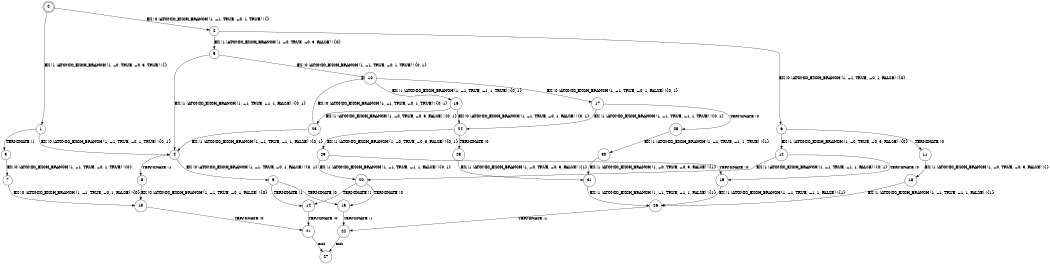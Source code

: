 digraph BCG {
size = "7, 10.5";
center = TRUE;
node [shape = circle];
0 [peripheries = 2];
0 -> 1 [label = "EX !1 !ATOMIC_EXCH_BRANCH (1, +0, TRUE, +0, 3, TRUE) !{}"];
0 -> 2 [label = "EX !0 !ATOMIC_EXCH_BRANCH (1, +1, TRUE, +0, 1, TRUE) !{}"];
1 -> 3 [label = "TERMINATE !1"];
1 -> 4 [label = "EX !0 !ATOMIC_EXCH_BRANCH (1, +1, TRUE, +0, 1, TRUE) !{0, 1}"];
2 -> 5 [label = "EX !1 !ATOMIC_EXCH_BRANCH (1, +0, TRUE, +0, 3, FALSE) !{0}"];
2 -> 6 [label = "EX !0 !ATOMIC_EXCH_BRANCH (1, +1, TRUE, +0, 1, FALSE) !{0}"];
3 -> 7 [label = "EX !0 !ATOMIC_EXCH_BRANCH (1, +1, TRUE, +0, 1, TRUE) !{0}"];
4 -> 8 [label = "TERMINATE !1"];
4 -> 9 [label = "EX !0 !ATOMIC_EXCH_BRANCH (1, +1, TRUE, +0, 1, FALSE) !{0, 1}"];
5 -> 4 [label = "EX !1 !ATOMIC_EXCH_BRANCH (1, +1, TRUE, +1, 1, FALSE) !{0, 1}"];
5 -> 10 [label = "EX !0 !ATOMIC_EXCH_BRANCH (1, +1, TRUE, +0, 1, TRUE) !{0, 1}"];
6 -> 11 [label = "TERMINATE !0"];
6 -> 12 [label = "EX !1 !ATOMIC_EXCH_BRANCH (1, +0, TRUE, +0, 3, FALSE) !{0}"];
7 -> 13 [label = "EX !0 !ATOMIC_EXCH_BRANCH (1, +1, TRUE, +0, 1, FALSE) !{0}"];
8 -> 13 [label = "EX !0 !ATOMIC_EXCH_BRANCH (1, +1, TRUE, +0, 1, FALSE) !{0}"];
9 -> 14 [label = "TERMINATE !1"];
9 -> 15 [label = "TERMINATE !0"];
10 -> 16 [label = "EX !1 !ATOMIC_EXCH_BRANCH (1, +1, TRUE, +1, 1, TRUE) !{0, 1}"];
10 -> 17 [label = "EX !0 !ATOMIC_EXCH_BRANCH (1, +1, TRUE, +0, 1, FALSE) !{0, 1}"];
11 -> 18 [label = "EX !1 !ATOMIC_EXCH_BRANCH (1, +0, TRUE, +0, 3, FALSE) !{}"];
12 -> 19 [label = "TERMINATE !0"];
12 -> 20 [label = "EX !1 !ATOMIC_EXCH_BRANCH (1, +1, TRUE, +1, 1, FALSE) !{0, 1}"];
13 -> 21 [label = "TERMINATE !0"];
14 -> 21 [label = "TERMINATE !0"];
15 -> 22 [label = "TERMINATE !1"];
16 -> 23 [label = "EX !1 !ATOMIC_EXCH_BRANCH (1, +0, TRUE, +0, 3, FALSE) !{0, 1}"];
16 -> 24 [label = "EX !0 !ATOMIC_EXCH_BRANCH (1, +1, TRUE, +0, 1, FALSE) !{0, 1}"];
17 -> 25 [label = "TERMINATE !0"];
17 -> 24 [label = "EX !1 !ATOMIC_EXCH_BRANCH (1, +1, TRUE, +1, 1, TRUE) !{0, 1}"];
18 -> 26 [label = "EX !1 !ATOMIC_EXCH_BRANCH (1, +1, TRUE, +1, 1, FALSE) !{1}"];
19 -> 26 [label = "EX !1 !ATOMIC_EXCH_BRANCH (1, +1, TRUE, +1, 1, FALSE) !{1}"];
20 -> 14 [label = "TERMINATE !1"];
20 -> 15 [label = "TERMINATE !0"];
21 -> 27 [label = "exit"];
22 -> 27 [label = "exit"];
23 -> 4 [label = "EX !1 !ATOMIC_EXCH_BRANCH (1, +1, TRUE, +1, 1, FALSE) !{0, 1}"];
23 -> 10 [label = "EX !0 !ATOMIC_EXCH_BRANCH (1, +1, TRUE, +0, 1, TRUE) !{0, 1}"];
24 -> 28 [label = "TERMINATE !0"];
24 -> 29 [label = "EX !1 !ATOMIC_EXCH_BRANCH (1, +0, TRUE, +0, 3, FALSE) !{0, 1}"];
25 -> 30 [label = "EX !1 !ATOMIC_EXCH_BRANCH (1, +1, TRUE, +1, 1, TRUE) !{1}"];
26 -> 22 [label = "TERMINATE !1"];
28 -> 31 [label = "EX !1 !ATOMIC_EXCH_BRANCH (1, +0, TRUE, +0, 3, FALSE) !{1}"];
29 -> 19 [label = "TERMINATE !0"];
29 -> 20 [label = "EX !1 !ATOMIC_EXCH_BRANCH (1, +1, TRUE, +1, 1, FALSE) !{0, 1}"];
30 -> 31 [label = "EX !1 !ATOMIC_EXCH_BRANCH (1, +0, TRUE, +0, 3, FALSE) !{1}"];
31 -> 26 [label = "EX !1 !ATOMIC_EXCH_BRANCH (1, +1, TRUE, +1, 1, FALSE) !{1}"];
}
